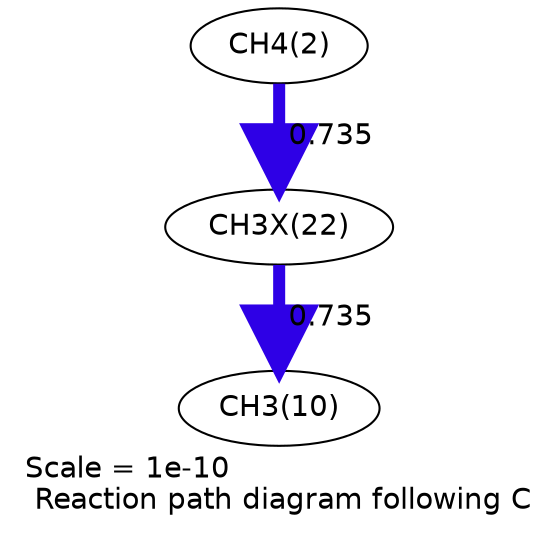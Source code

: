 digraph reaction_paths {
center=1;
s4 -> s28[fontname="Helvetica", penwidth=5.77, arrowsize=2.88, color="0.7, 1.24, 0.9"
, label=" 0.735"];
s28 -> s12[fontname="Helvetica", penwidth=5.77, arrowsize=2.88, color="0.7, 1.23, 0.9"
, label=" 0.735"];
s4 [ fontname="Helvetica", label="CH4(2)"];
s12 [ fontname="Helvetica", label="CH3(10)"];
s28 [ fontname="Helvetica", label="CH3X(22)"];
 label = "Scale = 1e-10\l Reaction path diagram following C";
 fontname = "Helvetica";
}
